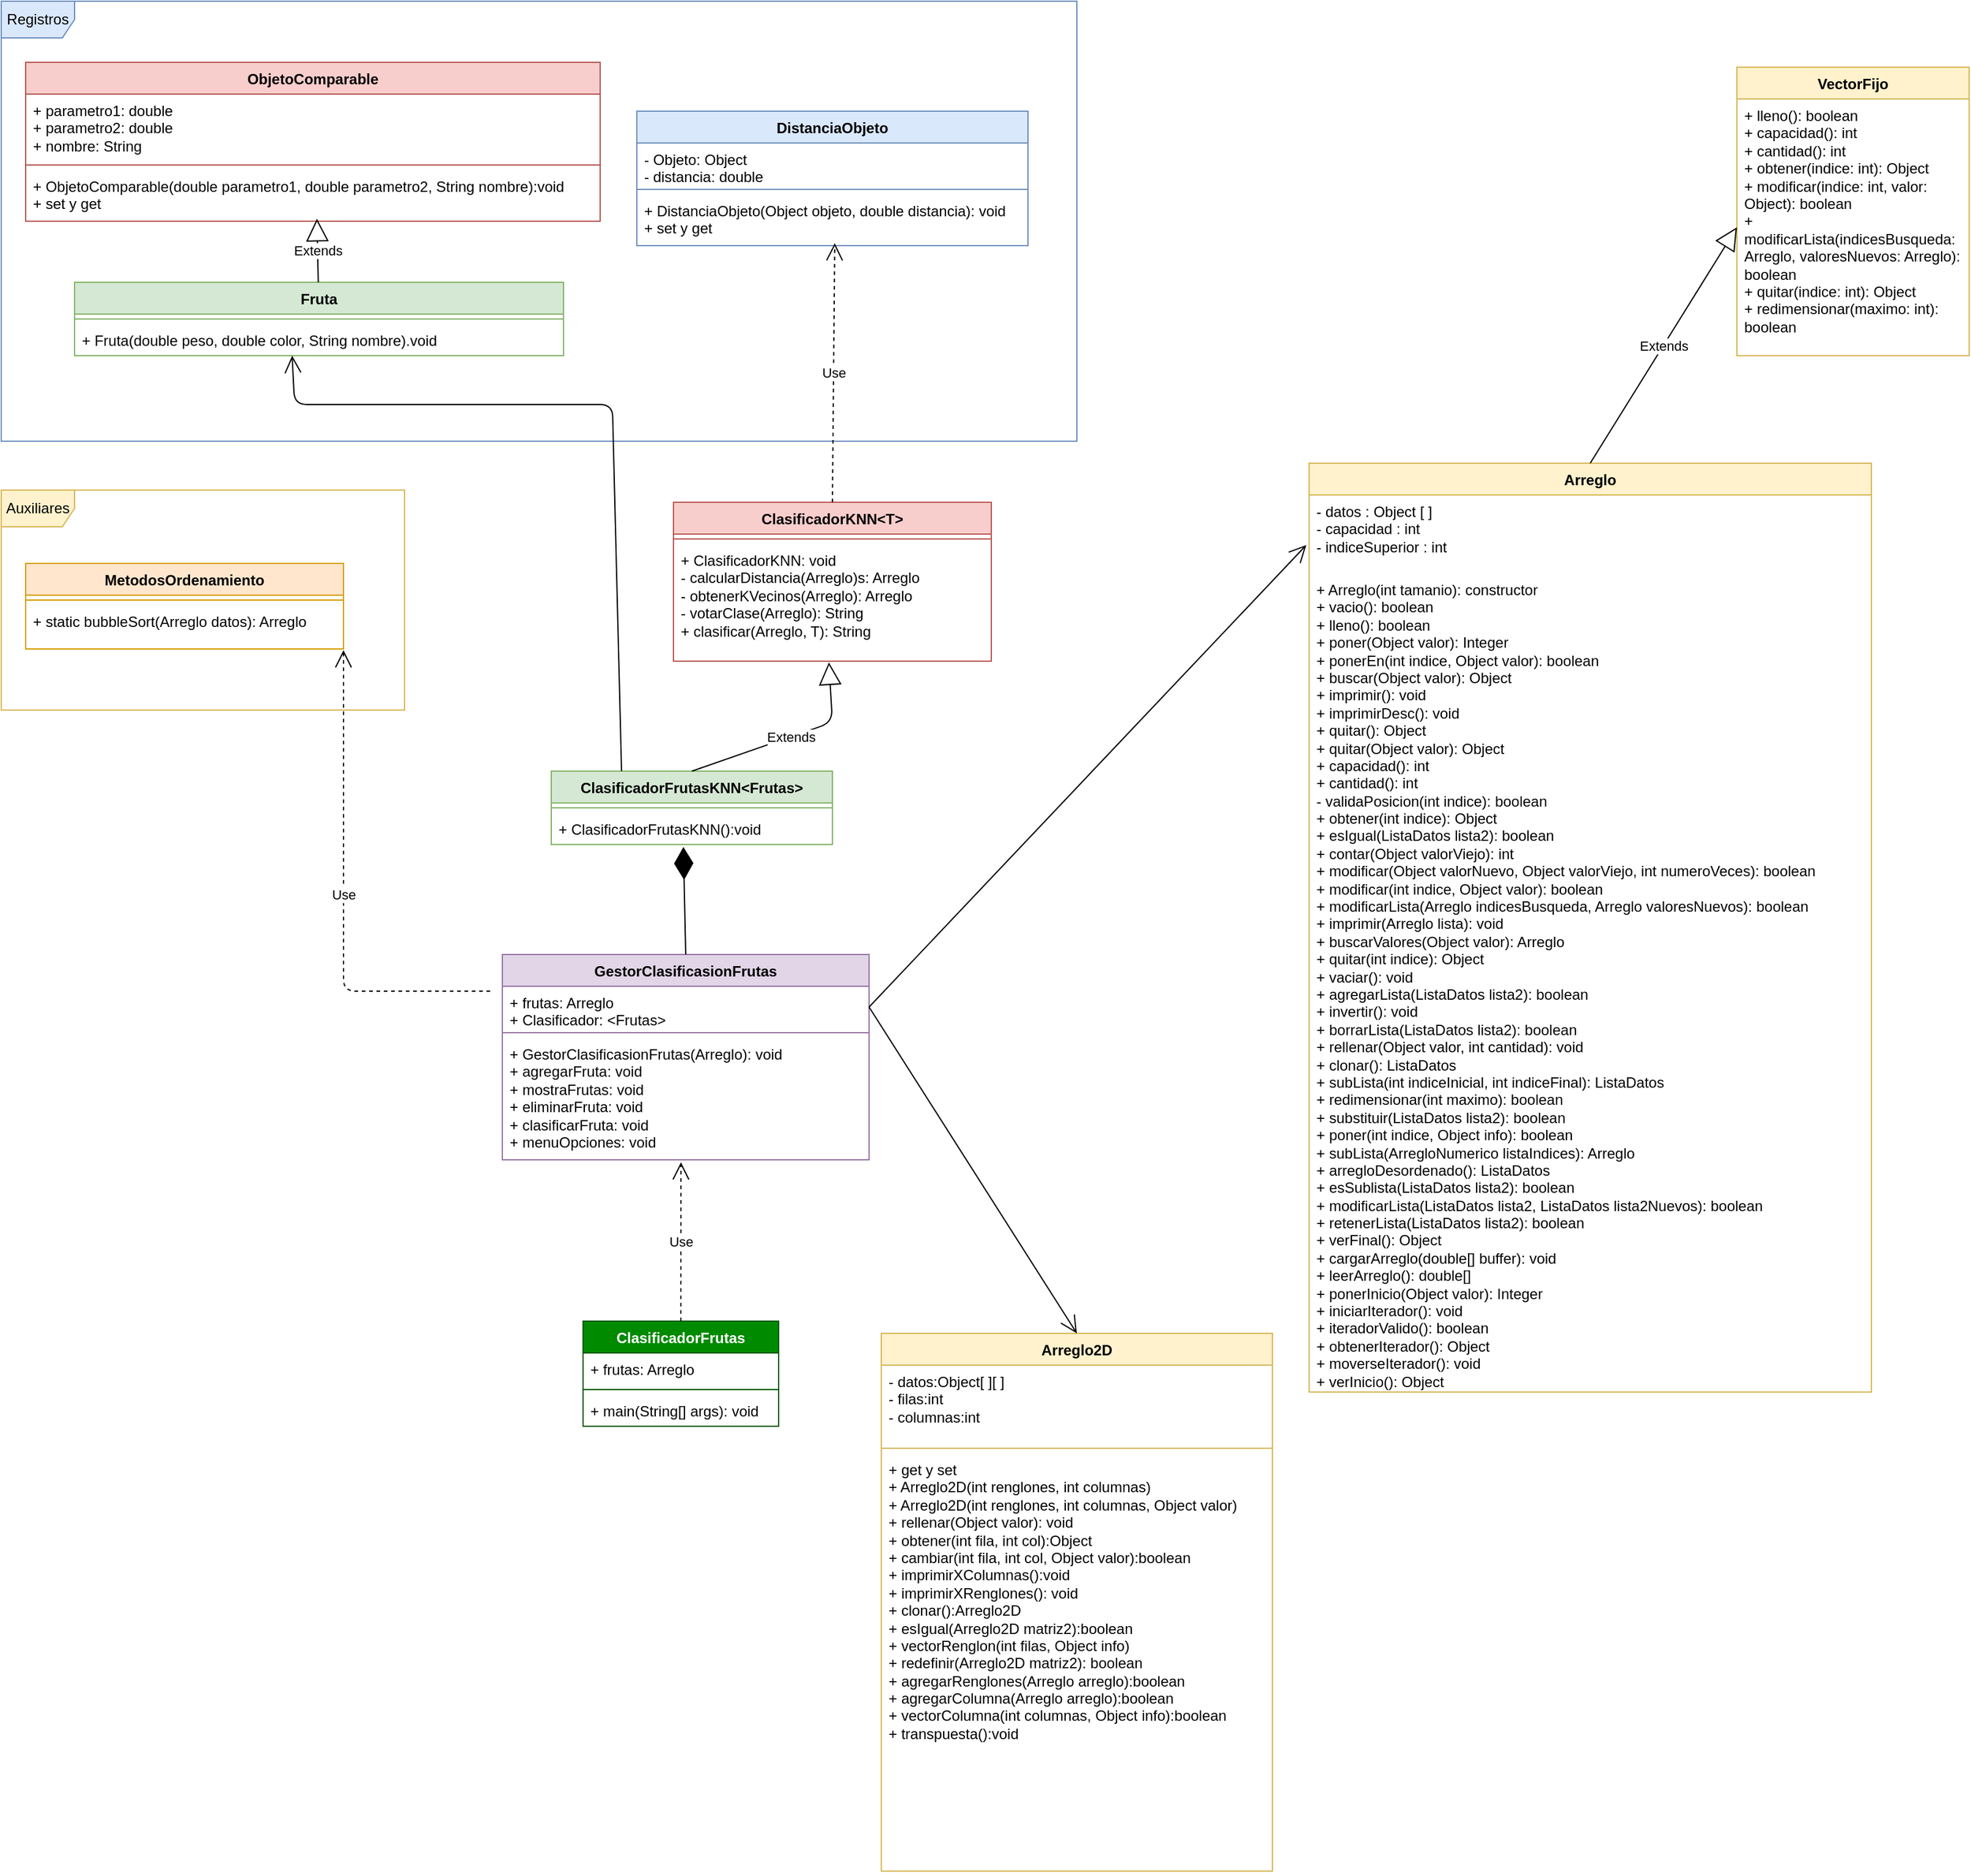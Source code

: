 <mxfile>
    <diagram id="pzpvDFHr_1celCDT7m0z" name="Page-1">
        <mxGraphModel dx="1139" dy="825" grid="1" gridSize="10" guides="1" tooltips="1" connect="1" arrows="1" fold="1" page="1" pageScale="1" pageWidth="850" pageHeight="1100" math="0" shadow="0">
            <root>
                <mxCell id="0"/>
                <mxCell id="1" parent="0"/>
                <mxCell id="2" value="ObjetoComparable" style="swimlane;fontStyle=1;align=center;verticalAlign=top;childLayout=stackLayout;horizontal=1;startSize=26;horizontalStack=0;resizeParent=1;resizeParentMax=0;resizeLast=0;collapsible=1;marginBottom=0;whiteSpace=wrap;html=1;fillColor=#f8cecc;strokeColor=#b85450;" parent="1" vertex="1">
                    <mxGeometry x="100" y="60" width="470" height="130" as="geometry"/>
                </mxCell>
                <mxCell id="3" value="+ parametro1: double&lt;div&gt;+ parametro2: double&lt;/div&gt;&lt;div&gt;+ nombre: String&lt;/div&gt;" style="text;strokeColor=none;fillColor=none;align=left;verticalAlign=top;spacingLeft=4;spacingRight=4;overflow=hidden;rotatable=0;points=[[0,0.5],[1,0.5]];portConstraint=eastwest;whiteSpace=wrap;html=1;" parent="2" vertex="1">
                    <mxGeometry y="26" width="470" height="54" as="geometry"/>
                </mxCell>
                <mxCell id="4" value="" style="line;strokeWidth=1;fillColor=none;align=left;verticalAlign=middle;spacingTop=-1;spacingLeft=3;spacingRight=3;rotatable=0;labelPosition=right;points=[];portConstraint=eastwest;strokeColor=inherit;" parent="2" vertex="1">
                    <mxGeometry y="80" width="470" height="8" as="geometry"/>
                </mxCell>
                <mxCell id="5" value="+ ObjetoComparable(double parametro1, double parametro2, String nombre):void&lt;div&gt;+ set y get&lt;/div&gt;" style="text;strokeColor=none;fillColor=none;align=left;verticalAlign=top;spacingLeft=4;spacingRight=4;overflow=hidden;rotatable=0;points=[[0,0.5],[1,0.5]];portConstraint=eastwest;whiteSpace=wrap;html=1;" parent="2" vertex="1">
                    <mxGeometry y="88" width="470" height="42" as="geometry"/>
                </mxCell>
                <mxCell id="6" value="Registros" style="shape=umlFrame;whiteSpace=wrap;html=1;pointerEvents=0;fillColor=#dae8fc;strokeColor=#6c8ebf;" parent="1" vertex="1">
                    <mxGeometry x="80" y="10" width="880" height="360" as="geometry"/>
                </mxCell>
                <mxCell id="7" value="Fruta" style="swimlane;fontStyle=1;align=center;verticalAlign=top;childLayout=stackLayout;horizontal=1;startSize=26;horizontalStack=0;resizeParent=1;resizeParentMax=0;resizeLast=0;collapsible=1;marginBottom=0;whiteSpace=wrap;html=1;fillColor=#d5e8d4;strokeColor=#82b366;" parent="1" vertex="1">
                    <mxGeometry x="140" y="240" width="400" height="60" as="geometry"/>
                </mxCell>
                <mxCell id="9" value="" style="line;strokeWidth=1;fillColor=none;align=left;verticalAlign=middle;spacingTop=-1;spacingLeft=3;spacingRight=3;rotatable=0;labelPosition=right;points=[];portConstraint=eastwest;strokeColor=inherit;" parent="7" vertex="1">
                    <mxGeometry y="26" width="400" height="8" as="geometry"/>
                </mxCell>
                <mxCell id="10" value="+ Fruta(double peso, double color, String nombre).void" style="text;strokeColor=none;fillColor=none;align=left;verticalAlign=top;spacingLeft=4;spacingRight=4;overflow=hidden;rotatable=0;points=[[0,0.5],[1,0.5]];portConstraint=eastwest;whiteSpace=wrap;html=1;" parent="7" vertex="1">
                    <mxGeometry y="34" width="400" height="26" as="geometry"/>
                </mxCell>
                <mxCell id="11" value="Extends" style="endArrow=block;endSize=16;endFill=0;html=1;entryX=0.507;entryY=0.952;entryDx=0;entryDy=0;entryPerimeter=0;" parent="1" source="7" target="5" edge="1">
                    <mxGeometry width="160" relative="1" as="geometry">
                        <mxPoint x="620" y="420" as="sourcePoint"/>
                        <mxPoint x="780" y="420" as="targetPoint"/>
                        <Array as="points"/>
                    </mxGeometry>
                </mxCell>
                <mxCell id="12" value="DistanciaObjeto" style="swimlane;fontStyle=1;align=center;verticalAlign=top;childLayout=stackLayout;horizontal=1;startSize=26;horizontalStack=0;resizeParent=1;resizeParentMax=0;resizeLast=0;collapsible=1;marginBottom=0;whiteSpace=wrap;html=1;fillColor=#dae8fc;strokeColor=#6c8ebf;" parent="1" vertex="1">
                    <mxGeometry x="600" y="100" width="320" height="110" as="geometry"/>
                </mxCell>
                <mxCell id="13" value="- Objeto: Object&lt;div&gt;- distancia: double&lt;/div&gt;" style="text;strokeColor=none;fillColor=none;align=left;verticalAlign=top;spacingLeft=4;spacingRight=4;overflow=hidden;rotatable=0;points=[[0,0.5],[1,0.5]];portConstraint=eastwest;whiteSpace=wrap;html=1;" parent="12" vertex="1">
                    <mxGeometry y="26" width="320" height="34" as="geometry"/>
                </mxCell>
                <mxCell id="14" value="" style="line;strokeWidth=1;fillColor=none;align=left;verticalAlign=middle;spacingTop=-1;spacingLeft=3;spacingRight=3;rotatable=0;labelPosition=right;points=[];portConstraint=eastwest;strokeColor=inherit;" parent="12" vertex="1">
                    <mxGeometry y="60" width="320" height="8" as="geometry"/>
                </mxCell>
                <mxCell id="15" value="+ DistanciaObjeto(Object objeto, double distancia): void&lt;div&gt;+ set y get&lt;/div&gt;" style="text;strokeColor=none;fillColor=none;align=left;verticalAlign=top;spacingLeft=4;spacingRight=4;overflow=hidden;rotatable=0;points=[[0,0.5],[1,0.5]];portConstraint=eastwest;whiteSpace=wrap;html=1;" parent="12" vertex="1">
                    <mxGeometry y="68" width="320" height="42" as="geometry"/>
                </mxCell>
                <mxCell id="16" value="Auxiliares" style="shape=umlFrame;whiteSpace=wrap;html=1;pointerEvents=0;fillColor=#fff2cc;strokeColor=#d6b656;" parent="1" vertex="1">
                    <mxGeometry x="80" y="410" width="330" height="180" as="geometry"/>
                </mxCell>
                <mxCell id="17" value="MetodosOrdenamiento" style="swimlane;fontStyle=1;align=center;verticalAlign=top;childLayout=stackLayout;horizontal=1;startSize=26;horizontalStack=0;resizeParent=1;resizeParentMax=0;resizeLast=0;collapsible=1;marginBottom=0;whiteSpace=wrap;html=1;fillColor=#ffe6cc;strokeColor=#d79b00;" parent="1" vertex="1">
                    <mxGeometry x="100" y="470" width="260" height="70" as="geometry"/>
                </mxCell>
                <mxCell id="19" value="" style="line;strokeWidth=1;fillColor=none;align=left;verticalAlign=middle;spacingTop=-1;spacingLeft=3;spacingRight=3;rotatable=0;labelPosition=right;points=[];portConstraint=eastwest;strokeColor=inherit;" parent="17" vertex="1">
                    <mxGeometry y="26" width="260" height="8" as="geometry"/>
                </mxCell>
                <mxCell id="20" value="+ static bubbleSort(Arreglo datos): Arreglo" style="text;strokeColor=none;fillColor=none;align=left;verticalAlign=top;spacingLeft=4;spacingRight=4;overflow=hidden;rotatable=0;points=[[0,0.5],[1,0.5]];portConstraint=eastwest;whiteSpace=wrap;html=1;" parent="17" vertex="1">
                    <mxGeometry y="34" width="260" height="36" as="geometry"/>
                </mxCell>
                <mxCell id="21" value="ClasificadorKNN&amp;lt;T&amp;gt;" style="swimlane;fontStyle=1;align=center;verticalAlign=top;childLayout=stackLayout;horizontal=1;startSize=26;horizontalStack=0;resizeParent=1;resizeParentMax=0;resizeLast=0;collapsible=1;marginBottom=0;whiteSpace=wrap;html=1;fillColor=#f8cecc;strokeColor=#b85450;" parent="1" vertex="1">
                    <mxGeometry x="630" y="420" width="260" height="130" as="geometry"/>
                </mxCell>
                <mxCell id="23" value="" style="line;strokeWidth=1;fillColor=none;align=left;verticalAlign=middle;spacingTop=-1;spacingLeft=3;spacingRight=3;rotatable=0;labelPosition=right;points=[];portConstraint=eastwest;strokeColor=inherit;" parent="21" vertex="1">
                    <mxGeometry y="26" width="260" height="8" as="geometry"/>
                </mxCell>
                <mxCell id="24" value="&lt;div&gt;&lt;font color=&quot;#000000&quot;&gt;+ ClasificadorKNN: void&lt;/font&gt;&lt;/div&gt;&lt;div&gt;&lt;font color=&quot;#000000&quot;&gt;- calcularDistancia(Arreglo)s: Arreglo&lt;/font&gt;&lt;/div&gt;&lt;div&gt;&lt;font color=&quot;#000000&quot;&gt;- obtenerKVecinos(Arreglo): Arreglo&lt;/font&gt;&lt;/div&gt;&lt;div&gt;&lt;font color=&quot;#000000&quot;&gt;- votarClase(Arreglo): String&lt;/font&gt;&lt;/div&gt;&lt;div&gt;&lt;font color=&quot;#000000&quot;&gt;+ clasificar(Arreglo, T): String&lt;/font&gt;&lt;/div&gt;" style="text;strokeColor=none;fillColor=none;align=left;verticalAlign=top;spacingLeft=4;spacingRight=4;overflow=hidden;rotatable=0;points=[[0,0.5],[1,0.5]];portConstraint=eastwest;whiteSpace=wrap;html=1;" parent="21" vertex="1">
                    <mxGeometry y="34" width="260" height="96" as="geometry"/>
                </mxCell>
                <mxCell id="25" value="ClasificadorFrutasKNN&amp;lt;Frutas&amp;gt;" style="swimlane;fontStyle=1;align=center;verticalAlign=top;childLayout=stackLayout;horizontal=1;startSize=26;horizontalStack=0;resizeParent=1;resizeParentMax=0;resizeLast=0;collapsible=1;marginBottom=0;whiteSpace=wrap;html=1;fillColor=#d5e8d4;strokeColor=#82b366;" parent="1" vertex="1">
                    <mxGeometry x="530" y="640" width="230" height="60" as="geometry"/>
                </mxCell>
                <mxCell id="27" value="" style="line;strokeWidth=1;fillColor=none;align=left;verticalAlign=middle;spacingTop=-1;spacingLeft=3;spacingRight=3;rotatable=0;labelPosition=right;points=[];portConstraint=eastwest;strokeColor=inherit;" parent="25" vertex="1">
                    <mxGeometry y="26" width="230" height="8" as="geometry"/>
                </mxCell>
                <mxCell id="28" value="+ ClasificadorFrutasKNN():void" style="text;strokeColor=none;fillColor=none;align=left;verticalAlign=top;spacingLeft=4;spacingRight=4;overflow=hidden;rotatable=0;points=[[0,0.5],[1,0.5]];portConstraint=eastwest;whiteSpace=wrap;html=1;" parent="25" vertex="1">
                    <mxGeometry y="34" width="230" height="26" as="geometry"/>
                </mxCell>
                <mxCell id="31" value="Extends" style="endArrow=block;endSize=16;endFill=0;html=1;exitX=0.5;exitY=0;exitDx=0;exitDy=0;entryX=0.489;entryY=1.01;entryDx=0;entryDy=0;entryPerimeter=0;" parent="1" source="25" target="24" edge="1">
                    <mxGeometry width="160" relative="1" as="geometry">
                        <mxPoint x="741" y="602" as="sourcePoint"/>
                        <mxPoint x="752" y="554" as="targetPoint"/>
                        <Array as="points">
                            <mxPoint x="760" y="600"/>
                        </Array>
                    </mxGeometry>
                </mxCell>
                <mxCell id="32" value="GestorClasificasionFrutas" style="swimlane;fontStyle=1;align=center;verticalAlign=top;childLayout=stackLayout;horizontal=1;startSize=26;horizontalStack=0;resizeParent=1;resizeParentMax=0;resizeLast=0;collapsible=1;marginBottom=0;whiteSpace=wrap;html=1;fillColor=#e1d5e7;strokeColor=#9673a6;" parent="1" vertex="1">
                    <mxGeometry x="490" y="790" width="300" height="168" as="geometry"/>
                </mxCell>
                <mxCell id="33" value="+ frutas: Arreglo&lt;div&gt;+ Clasificador: &amp;lt;Frutas&amp;gt;&lt;/div&gt;" style="text;strokeColor=none;fillColor=none;align=left;verticalAlign=top;spacingLeft=4;spacingRight=4;overflow=hidden;rotatable=0;points=[[0,0.5],[1,0.5]];portConstraint=eastwest;whiteSpace=wrap;html=1;" parent="32" vertex="1">
                    <mxGeometry y="26" width="300" height="34" as="geometry"/>
                </mxCell>
                <mxCell id="34" value="" style="line;strokeWidth=1;fillColor=none;align=left;verticalAlign=middle;spacingTop=-1;spacingLeft=3;spacingRight=3;rotatable=0;labelPosition=right;points=[];portConstraint=eastwest;strokeColor=inherit;" parent="32" vertex="1">
                    <mxGeometry y="60" width="300" height="8" as="geometry"/>
                </mxCell>
                <mxCell id="35" value="&lt;div&gt;&lt;font color=&quot;#000000&quot;&gt;+ GestorClasificasionFrutas(Arreglo): void&lt;/font&gt;&lt;/div&gt;&lt;div&gt;&lt;font color=&quot;#000000&quot;&gt;+ agregarFruta: void&lt;/font&gt;&lt;/div&gt;&lt;div&gt;&lt;font color=&quot;#000000&quot;&gt;+ mostraFrutas: void&lt;/font&gt;&lt;/div&gt;&lt;div&gt;&lt;font color=&quot;#000000&quot;&gt;+ eliminarFruta: void&lt;/font&gt;&lt;/div&gt;&lt;div&gt;&lt;font color=&quot;#000000&quot;&gt;+ clasificarFruta: void&lt;/font&gt;&lt;/div&gt;&lt;div&gt;&lt;font color=&quot;#000000&quot;&gt;+ menuOpciones: void&lt;/font&gt;&lt;/div&gt;" style="text;strokeColor=none;fillColor=none;align=left;verticalAlign=top;spacingLeft=4;spacingRight=4;overflow=hidden;rotatable=0;points=[[0,0.5],[1,0.5]];portConstraint=eastwest;whiteSpace=wrap;html=1;" parent="32" vertex="1">
                    <mxGeometry y="68" width="300" height="100" as="geometry"/>
                </mxCell>
                <mxCell id="37" value="" style="endArrow=diamondThin;endFill=1;endSize=24;html=1;entryX=0.47;entryY=1.077;entryDx=0;entryDy=0;entryPerimeter=0;exitX=0.5;exitY=0;exitDx=0;exitDy=0;" parent="1" source="32" target="28" edge="1">
                    <mxGeometry width="160" relative="1" as="geometry">
                        <mxPoint x="420" y="540" as="sourcePoint"/>
                        <mxPoint x="460" y="700" as="targetPoint"/>
                    </mxGeometry>
                </mxCell>
                <mxCell id="38" value="" style="endArrow=open;endFill=1;endSize=12;html=1;entryX=0.445;entryY=1;entryDx=0;entryDy=0;entryPerimeter=0;exitX=0.25;exitY=0;exitDx=0;exitDy=0;" parent="1" source="25" target="10" edge="1">
                    <mxGeometry width="160" relative="1" as="geometry">
                        <mxPoint x="430" y="430" as="sourcePoint"/>
                        <mxPoint x="590" y="430" as="targetPoint"/>
                        <Array as="points">
                            <mxPoint x="580" y="340"/>
                            <mxPoint x="320" y="340"/>
                        </Array>
                    </mxGeometry>
                </mxCell>
                <mxCell id="43" value="VectorFijo" style="swimlane;fontStyle=1;align=center;verticalAlign=top;childLayout=stackLayout;horizontal=1;startSize=26;horizontalStack=0;resizeParent=1;resizeParentMax=0;resizeLast=0;collapsible=1;marginBottom=0;whiteSpace=wrap;html=1;fillColor=#fff2cc;strokeColor=#d6b656;" parent="1" vertex="1">
                    <mxGeometry x="1500" y="64" width="190" height="236" as="geometry"/>
                </mxCell>
                <mxCell id="44" value="&lt;div&gt;&lt;font&gt;+ lleno(): boolean&lt;/font&gt;&lt;/div&gt;&lt;div&gt;&lt;font&gt;+ capacidad(): int&lt;/font&gt;&lt;/div&gt;&lt;div&gt;&lt;font&gt;+ cantidad(): int&lt;/font&gt;&lt;/div&gt;&lt;div&gt;&lt;font&gt;+ obtener(indice: int): Object&lt;/font&gt;&lt;/div&gt;&lt;div&gt;&lt;font&gt;+ modificar(indice: int, valor: Object): boolean&lt;/font&gt;&lt;/div&gt;&lt;div&gt;&lt;font&gt;+ modificarLista(indicesBusqueda: Arreglo, valoresNuevos: Arreglo): boolean&lt;/font&gt;&lt;/div&gt;&lt;div&gt;&lt;font&gt;+ quitar(indice: int): Object&lt;/font&gt;&lt;/div&gt;&lt;div&gt;&lt;font&gt;+ redimensionar(maximo: int): boolean&lt;/font&gt;&lt;/div&gt;" style="text;align=left;verticalAlign=top;spacingLeft=4;spacingRight=4;overflow=hidden;rotatable=0;points=[[0,0.5],[1,0.5]];portConstraint=eastwest;whiteSpace=wrap;html=1;" parent="43" vertex="1">
                    <mxGeometry y="26" width="190" height="210" as="geometry"/>
                </mxCell>
                <mxCell id="45" value="Arreglo" style="swimlane;fontStyle=1;align=center;verticalAlign=top;childLayout=stackLayout;horizontal=1;startSize=26;horizontalStack=0;resizeParent=1;resizeParentMax=0;resizeLast=0;collapsible=1;marginBottom=0;whiteSpace=wrap;html=1;fillColor=#fff2cc;strokeColor=#d6b656;" parent="1" vertex="1">
                    <mxGeometry x="1150" y="388" width="460" height="760" as="geometry"/>
                </mxCell>
                <mxCell id="46" value="- datos : &lt;span class=&quot;hljs-keyword&quot;&gt;Object&amp;nbsp;&lt;/span&gt;[ ]&amp;nbsp;&lt;br&gt;- capacidad : &lt;span class=&quot;hljs-type&quot;&gt;int&lt;/span&gt;&amp;nbsp;&lt;br&gt;- indiceSuperior : &lt;span class=&quot;hljs-type&quot;&gt;int&lt;/span&gt;" style="text;align=left;verticalAlign=top;spacingLeft=4;spacingRight=4;overflow=hidden;rotatable=0;points=[[0,0.5],[1,0.5]];portConstraint=eastwest;whiteSpace=wrap;html=1;" parent="45" vertex="1">
                    <mxGeometry y="26" width="460" height="64" as="geometry"/>
                </mxCell>
                <mxCell id="47" value="&lt;div&gt;&lt;font color=&quot;#000000&quot;&gt;+ Arreglo(int tamanio): constructor&lt;/font&gt;&lt;/div&gt;&lt;div&gt;&lt;font color=&quot;#000000&quot;&gt;+ vacio(): boolean&lt;/font&gt;&lt;/div&gt;&lt;div&gt;&lt;font color=&quot;#000000&quot;&gt;+ lleno(): boolean&lt;/font&gt;&lt;/div&gt;&lt;div&gt;&lt;font color=&quot;#000000&quot;&gt;+ poner(Object valor): Integer&lt;/font&gt;&lt;/div&gt;&lt;div&gt;&lt;font color=&quot;#000000&quot;&gt;+ ponerEn(int indice, Object valor): boolean&lt;/font&gt;&lt;/div&gt;&lt;div&gt;&lt;font color=&quot;#000000&quot;&gt;+ buscar(Object valor): Object&lt;/font&gt;&lt;/div&gt;&lt;div&gt;&lt;font color=&quot;#000000&quot;&gt;+ imprimir(): void&lt;/font&gt;&lt;/div&gt;&lt;div&gt;&lt;font color=&quot;#000000&quot;&gt;+ imprimirDesc(): void&lt;/font&gt;&lt;/div&gt;&lt;div&gt;&lt;font color=&quot;#000000&quot;&gt;+ quitar(): Object&lt;/font&gt;&lt;/div&gt;&lt;div&gt;&lt;font color=&quot;#000000&quot;&gt;+ quitar(Object valor): Object&lt;/font&gt;&lt;/div&gt;&lt;div&gt;&lt;font color=&quot;#000000&quot;&gt;+ capacidad(): int&lt;/font&gt;&lt;/div&gt;&lt;div&gt;&lt;font color=&quot;#000000&quot;&gt;+ cantidad(): int&lt;/font&gt;&lt;/div&gt;&lt;div&gt;&lt;font color=&quot;#000000&quot;&gt;- validaPosicion(int indice): boolean&lt;/font&gt;&lt;/div&gt;&lt;div&gt;&lt;font color=&quot;#000000&quot;&gt;+ obtener(int indice): Object&lt;/font&gt;&lt;/div&gt;&lt;div&gt;&lt;font color=&quot;#000000&quot;&gt;+ esIgual(ListaDatos lista2): boolean&lt;/font&gt;&lt;/div&gt;&lt;div&gt;&lt;font color=&quot;#000000&quot;&gt;+ contar(Object valorViejo): int&lt;/font&gt;&lt;/div&gt;&lt;div&gt;&lt;font color=&quot;#000000&quot;&gt;+ modificar(Object valorNuevo, Object valorViejo, int numeroVeces): boolean&lt;/font&gt;&lt;/div&gt;&lt;div&gt;&lt;font color=&quot;#000000&quot;&gt;+ modificar(int indice, Object valor): boolean&lt;/font&gt;&lt;/div&gt;&lt;div&gt;&lt;font color=&quot;#000000&quot;&gt;+ modificarLista(Arreglo indicesBusqueda, Arreglo valoresNuevos): boolean&lt;/font&gt;&lt;/div&gt;&lt;div&gt;&lt;font color=&quot;#000000&quot;&gt;+ imprimir(Arreglo lista): void&lt;/font&gt;&lt;/div&gt;&lt;div&gt;&lt;font color=&quot;#000000&quot;&gt;+ buscarValores(Object valor): Arreglo&lt;/font&gt;&lt;/div&gt;&lt;div&gt;&lt;font color=&quot;#000000&quot;&gt;+ quitar(int indice): Object&lt;/font&gt;&lt;/div&gt;&lt;div&gt;&lt;font color=&quot;#000000&quot;&gt;+ vaciar(): void&lt;/font&gt;&lt;/div&gt;&lt;div&gt;&lt;font color=&quot;#000000&quot;&gt;+ agregarLista(ListaDatos lista2): boolean&lt;/font&gt;&lt;/div&gt;&lt;div&gt;&lt;font color=&quot;#000000&quot;&gt;+ invertir(): void&lt;/font&gt;&lt;/div&gt;&lt;div&gt;&lt;font color=&quot;#000000&quot;&gt;+ borrarLista(ListaDatos lista2): boolean&lt;/font&gt;&lt;/div&gt;&lt;div&gt;&lt;font color=&quot;#000000&quot;&gt;+ rellenar(Object valor, int cantidad): void&lt;/font&gt;&lt;/div&gt;&lt;div&gt;&lt;font color=&quot;#000000&quot;&gt;+ clonar(): ListaDatos&lt;/font&gt;&lt;/div&gt;&lt;div&gt;&lt;font color=&quot;#000000&quot;&gt;+ subLista(int indiceInicial, int indiceFinal): ListaDatos&lt;/font&gt;&lt;/div&gt;&lt;div&gt;&lt;font color=&quot;#000000&quot;&gt;+ redimensionar(int maximo): boolean&lt;/font&gt;&lt;/div&gt;&lt;div&gt;&lt;font color=&quot;#000000&quot;&gt;+ substituir(ListaDatos lista2): boolean&lt;/font&gt;&lt;/div&gt;&lt;div&gt;&lt;font color=&quot;#000000&quot;&gt;+ poner(int indice, Object info): boolean&lt;/font&gt;&lt;/div&gt;&lt;div&gt;&lt;font color=&quot;#000000&quot;&gt;+ subLista(ArregloNumerico listaIndices): Arreglo&lt;/font&gt;&lt;/div&gt;&lt;div&gt;&lt;font color=&quot;#000000&quot;&gt;+ arregloDesordenado(): ListaDatos&lt;/font&gt;&lt;/div&gt;&lt;div&gt;&lt;font color=&quot;#000000&quot;&gt;+ esSublista(ListaDatos lista2): boolean&lt;/font&gt;&lt;/div&gt;&lt;div&gt;&lt;font color=&quot;#000000&quot;&gt;+ modificarLista(ListaDatos lista2, ListaDatos lista2Nuevos): boolean&lt;/font&gt;&lt;/div&gt;&lt;div&gt;&lt;font color=&quot;#000000&quot;&gt;+ retenerLista(ListaDatos lista2): boolean&lt;/font&gt;&lt;/div&gt;&lt;div&gt;&lt;font color=&quot;#000000&quot;&gt;+ verFinal(): Object&lt;/font&gt;&lt;/div&gt;&lt;div&gt;&lt;font color=&quot;#000000&quot;&gt;+ cargarArreglo(double[] buffer): void&lt;/font&gt;&lt;/div&gt;&lt;div&gt;&lt;font color=&quot;#000000&quot;&gt;+ leerArreglo(): double[]&lt;/font&gt;&lt;/div&gt;&lt;div&gt;&lt;font color=&quot;#000000&quot;&gt;+ ponerInicio(Object valor): Integer&lt;/font&gt;&lt;/div&gt;&lt;div&gt;&lt;font color=&quot;#000000&quot;&gt;+ iniciarIterador(): void&lt;/font&gt;&lt;/div&gt;&lt;div&gt;&lt;font color=&quot;#000000&quot;&gt;+ iteradorValido(): boolean&lt;/font&gt;&lt;/div&gt;&lt;div&gt;&lt;font color=&quot;#000000&quot;&gt;+ obtenerIterador(): Object&lt;/font&gt;&lt;/div&gt;&lt;div&gt;&lt;font color=&quot;#000000&quot;&gt;+ moverseIterador(): void&lt;/font&gt;&lt;/div&gt;&lt;div&gt;&lt;font color=&quot;#000000&quot;&gt;+ verInicio(): Object&lt;/font&gt;&lt;/div&gt;" style="text;align=left;verticalAlign=top;spacingLeft=4;spacingRight=4;overflow=hidden;rotatable=0;points=[[0,0.5],[1,0.5]];portConstraint=eastwest;whiteSpace=wrap;html=1;" parent="45" vertex="1">
                    <mxGeometry y="90" width="460" height="670" as="geometry"/>
                </mxCell>
                <mxCell id="48" value="Extends" style="endArrow=block;endSize=16;endFill=0;html=1;exitX=0.5;exitY=0;exitDx=0;exitDy=0;entryX=0;entryY=0.5;entryDx=0;entryDy=0;fillColor=#b1ddf0;strokeColor=#000000;" parent="1" source="45" target="44" edge="1">
                    <mxGeometry width="160" relative="1" as="geometry">
                        <mxPoint x="1160" y="420" as="sourcePoint"/>
                        <mxPoint x="1320" y="420" as="targetPoint"/>
                    </mxGeometry>
                </mxCell>
                <mxCell id="49" value="Arreglo2D" style="swimlane;fontStyle=1;align=center;verticalAlign=top;childLayout=stackLayout;horizontal=1;startSize=26;horizontalStack=0;resizeParent=1;resizeParentMax=0;resizeLast=0;collapsible=1;marginBottom=0;whiteSpace=wrap;html=1;fillColor=#fff2cc;strokeColor=#d6b656;" parent="1" vertex="1">
                    <mxGeometry x="800" y="1100" width="320" height="440" as="geometry"/>
                </mxCell>
                <mxCell id="50" value="- datos:Object[ ][ ]&lt;div&gt;- filas:int&lt;/div&gt;&lt;div&gt;- columnas:int&lt;/div&gt;" style="text;strokeColor=none;fillColor=none;align=left;verticalAlign=top;spacingLeft=4;spacingRight=4;overflow=hidden;rotatable=0;points=[[0,0.5],[1,0.5]];portConstraint=eastwest;whiteSpace=wrap;html=1;" parent="49" vertex="1">
                    <mxGeometry y="26" width="320" height="64" as="geometry"/>
                </mxCell>
                <mxCell id="51" value="" style="line;strokeWidth=1;fillColor=none;align=left;verticalAlign=middle;spacingTop=-1;spacingLeft=3;spacingRight=3;rotatable=0;labelPosition=right;points=[];portConstraint=eastwest;strokeColor=inherit;" parent="49" vertex="1">
                    <mxGeometry y="90" width="320" height="8" as="geometry"/>
                </mxCell>
                <mxCell id="52" value="+ get y set&lt;br&gt;+ Arreglo2D(int renglones, int columnas)&lt;div&gt;+ Arreglo2D(&lt;span style=&quot;color: rgb(0, 0, 0); background-color: transparent;&quot;&gt;int renglones, int columnas, Object valor&lt;/span&gt;&lt;span style=&quot;background-color: transparent;&quot;&gt;)&lt;/span&gt;&lt;/div&gt;&lt;div&gt;&lt;span style=&quot;background-color: transparent;&quot;&gt;+ rellenar(Object valor): void&lt;/span&gt;&lt;/div&gt;&lt;div&gt;&lt;span style=&quot;background-color: transparent;&quot;&gt;+ obtener(int fila, int col):Object&lt;/span&gt;&lt;/div&gt;&lt;div&gt;&lt;span style=&quot;background-color: transparent;&quot;&gt;+ cambiar(int fila, int col, Object valor):boolean&lt;/span&gt;&lt;/div&gt;&lt;div&gt;&lt;span style=&quot;background-color: transparent;&quot;&gt;+ imprimirXColumnas():void&lt;/span&gt;&lt;/div&gt;&lt;div&gt;&lt;span style=&quot;background-color: transparent;&quot;&gt;+ imprimirXRenglones(): void&lt;/span&gt;&lt;/div&gt;&lt;div&gt;&lt;span style=&quot;background-color: transparent;&quot;&gt;+ clonar():Arreglo2D&lt;/span&gt;&lt;/div&gt;&lt;div&gt;&lt;span style=&quot;background-color: transparent;&quot;&gt;+ esIgual(Arreglo2D matriz2):boolean&lt;/span&gt;&lt;/div&gt;&lt;div&gt;&lt;span style=&quot;background-color: transparent;&quot;&gt;+ vectorRenglon(int filas, Object info)&lt;/span&gt;&lt;/div&gt;&lt;div&gt;&lt;span style=&quot;background-color: transparent;&quot;&gt;+ redefinir(Arreglo2D matriz2): boolean&lt;/span&gt;&lt;/div&gt;&lt;div&gt;&lt;span style=&quot;background-color: transparent;&quot;&gt;+ agregarRenglones(Arreglo arreglo):boolean&lt;/span&gt;&lt;/div&gt;&lt;div&gt;&lt;span style=&quot;background-color: transparent;&quot;&gt;+ agregarColumna(Arreglo arreglo):boolean&lt;/span&gt;&lt;/div&gt;&lt;div&gt;&lt;span style=&quot;background-color: transparent;&quot;&gt;+ vectorColumna(int columnas, Object info):boolean&lt;/span&gt;&lt;/div&gt;&lt;div&gt;&lt;span style=&quot;background-color: transparent;&quot;&gt;+ transpuesta():void&lt;/span&gt;&lt;/div&gt;" style="text;strokeColor=none;fillColor=none;align=left;verticalAlign=top;spacingLeft=4;spacingRight=4;overflow=hidden;rotatable=0;points=[[0,0.5],[1,0.5]];portConstraint=eastwest;whiteSpace=wrap;html=1;" parent="49" vertex="1">
                    <mxGeometry y="98" width="320" height="342" as="geometry"/>
                </mxCell>
                <mxCell id="53" value="" style="endArrow=open;endFill=1;endSize=12;html=1;entryX=-0.005;entryY=0.641;entryDx=0;entryDy=0;entryPerimeter=0;exitX=1;exitY=0.5;exitDx=0;exitDy=0;" parent="1" source="33" target="46" edge="1">
                    <mxGeometry width="160" relative="1" as="geometry">
                        <mxPoint x="700" y="660" as="sourcePoint"/>
                        <mxPoint x="860" y="660" as="targetPoint"/>
                    </mxGeometry>
                </mxCell>
                <mxCell id="54" value="" style="endArrow=open;endFill=1;endSize=12;html=1;exitX=1;exitY=0.5;exitDx=0;exitDy=0;entryX=0.5;entryY=0;entryDx=0;entryDy=0;" parent="1" source="33" target="49" edge="1">
                    <mxGeometry width="160" relative="1" as="geometry">
                        <mxPoint x="800" y="839" as="sourcePoint"/>
                        <mxPoint x="800" y="1158" as="targetPoint"/>
                    </mxGeometry>
                </mxCell>
                <mxCell id="55" value="Use" style="endArrow=open;endSize=12;dashed=1;html=1;entryX=1;entryY=0.5;entryDx=0;entryDy=0;" parent="1" edge="1">
                    <mxGeometry width="160" relative="1" as="geometry">
                        <mxPoint x="480" y="820" as="sourcePoint"/>
                        <mxPoint x="360" y="541" as="targetPoint"/>
                        <Array as="points">
                            <mxPoint x="360" y="820"/>
                        </Array>
                    </mxGeometry>
                </mxCell>
                <mxCell id="56" value="Use" style="endArrow=open;endSize=12;dashed=1;html=1;entryX=0.506;entryY=0.952;entryDx=0;entryDy=0;entryPerimeter=0;exitX=0.5;exitY=0;exitDx=0;exitDy=0;" parent="1" source="21" target="15" edge="1">
                    <mxGeometry width="160" relative="1" as="geometry">
                        <mxPoint x="600" y="480" as="sourcePoint"/>
                        <mxPoint x="760" y="480" as="targetPoint"/>
                    </mxGeometry>
                </mxCell>
                <mxCell id="57" value="ClasificadorFrutas" style="swimlane;fontStyle=1;align=center;verticalAlign=top;childLayout=stackLayout;horizontal=1;startSize=26;horizontalStack=0;resizeParent=1;resizeParentMax=0;resizeLast=0;collapsible=1;marginBottom=0;whiteSpace=wrap;html=1;fillColor=#008a00;fontColor=#ffffff;strokeColor=#005700;" parent="1" vertex="1">
                    <mxGeometry x="556" y="1090" width="160" height="86" as="geometry"/>
                </mxCell>
                <mxCell id="58" value="+ frutas: Arreglo" style="text;strokeColor=none;fillColor=none;align=left;verticalAlign=top;spacingLeft=4;spacingRight=4;overflow=hidden;rotatable=0;points=[[0,0.5],[1,0.5]];portConstraint=eastwest;whiteSpace=wrap;html=1;" parent="57" vertex="1">
                    <mxGeometry y="26" width="160" height="26" as="geometry"/>
                </mxCell>
                <mxCell id="59" value="" style="line;strokeWidth=1;fillColor=none;align=left;verticalAlign=middle;spacingTop=-1;spacingLeft=3;spacingRight=3;rotatable=0;labelPosition=right;points=[];portConstraint=eastwest;strokeColor=inherit;" parent="57" vertex="1">
                    <mxGeometry y="52" width="160" height="8" as="geometry"/>
                </mxCell>
                <mxCell id="60" value="+ main(String[] args): void" style="text;strokeColor=none;fillColor=none;align=left;verticalAlign=top;spacingLeft=4;spacingRight=4;overflow=hidden;rotatable=0;points=[[0,0.5],[1,0.5]];portConstraint=eastwest;whiteSpace=wrap;html=1;" parent="57" vertex="1">
                    <mxGeometry y="60" width="160" height="26" as="geometry"/>
                </mxCell>
                <mxCell id="61" value="Use" style="endArrow=open;endSize=12;dashed=1;html=1;entryX=0.487;entryY=1.02;entryDx=0;entryDy=0;entryPerimeter=0;exitX=0.5;exitY=0;exitDx=0;exitDy=0;" parent="1" source="57" target="35" edge="1">
                    <mxGeometry width="160" relative="1" as="geometry">
                        <mxPoint x="510" y="1030" as="sourcePoint"/>
                        <mxPoint x="670" y="1030" as="targetPoint"/>
                    </mxGeometry>
                </mxCell>
            </root>
        </mxGraphModel>
    </diagram>
</mxfile>